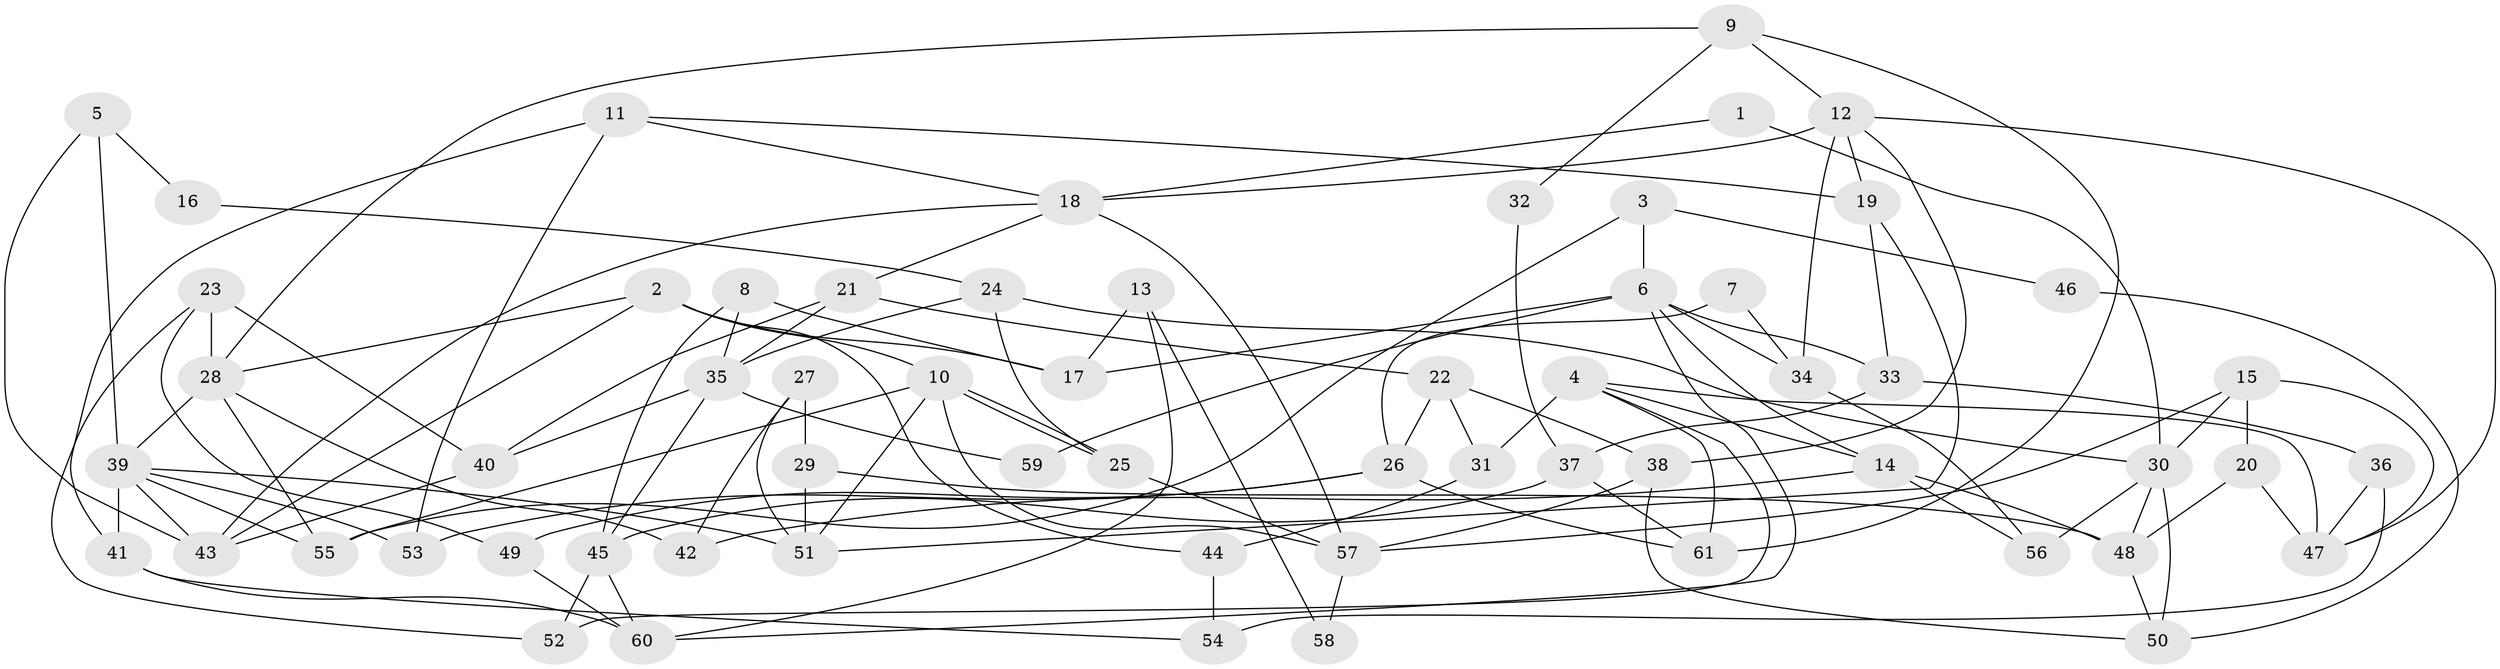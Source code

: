 // coarse degree distribution, {10: 0.05263157894736842, 6: 0.15789473684210525, 9: 0.10526315789473684, 7: 0.15789473684210525, 5: 0.15789473684210525, 8: 0.10526315789473684, 3: 0.10526315789473684, 2: 0.05263157894736842, 4: 0.10526315789473684}
// Generated by graph-tools (version 1.1) at 2025/51/03/04/25 22:51:13]
// undirected, 61 vertices, 122 edges
graph export_dot {
  node [color=gray90,style=filled];
  1;
  2;
  3;
  4;
  5;
  6;
  7;
  8;
  9;
  10;
  11;
  12;
  13;
  14;
  15;
  16;
  17;
  18;
  19;
  20;
  21;
  22;
  23;
  24;
  25;
  26;
  27;
  28;
  29;
  30;
  31;
  32;
  33;
  34;
  35;
  36;
  37;
  38;
  39;
  40;
  41;
  42;
  43;
  44;
  45;
  46;
  47;
  48;
  49;
  50;
  51;
  52;
  53;
  54;
  55;
  56;
  57;
  58;
  59;
  60;
  61;
  1 -- 30;
  1 -- 18;
  2 -- 10;
  2 -- 28;
  2 -- 17;
  2 -- 43;
  2 -- 44;
  3 -- 6;
  3 -- 55;
  3 -- 46;
  4 -- 14;
  4 -- 61;
  4 -- 31;
  4 -- 47;
  4 -- 52;
  5 -- 39;
  5 -- 43;
  5 -- 16;
  6 -- 14;
  6 -- 33;
  6 -- 17;
  6 -- 34;
  6 -- 59;
  6 -- 60;
  7 -- 26;
  7 -- 34;
  8 -- 35;
  8 -- 17;
  8 -- 45;
  9 -- 28;
  9 -- 12;
  9 -- 32;
  9 -- 61;
  10 -- 51;
  10 -- 25;
  10 -- 25;
  10 -- 55;
  10 -- 57;
  11 -- 53;
  11 -- 18;
  11 -- 19;
  11 -- 41;
  12 -- 47;
  12 -- 19;
  12 -- 18;
  12 -- 34;
  12 -- 38;
  13 -- 17;
  13 -- 60;
  13 -- 58;
  14 -- 48;
  14 -- 56;
  14 -- 42;
  15 -- 57;
  15 -- 30;
  15 -- 20;
  15 -- 47;
  16 -- 24;
  18 -- 43;
  18 -- 21;
  18 -- 57;
  19 -- 51;
  19 -- 33;
  20 -- 47;
  20 -- 48;
  21 -- 35;
  21 -- 22;
  21 -- 40;
  22 -- 38;
  22 -- 26;
  22 -- 31;
  23 -- 52;
  23 -- 40;
  23 -- 28;
  23 -- 49;
  24 -- 25;
  24 -- 35;
  24 -- 30;
  25 -- 57;
  26 -- 49;
  26 -- 53;
  26 -- 61;
  27 -- 29;
  27 -- 42;
  27 -- 51;
  28 -- 39;
  28 -- 42;
  28 -- 55;
  29 -- 48;
  29 -- 51;
  30 -- 50;
  30 -- 48;
  30 -- 56;
  31 -- 44;
  32 -- 37;
  33 -- 37;
  33 -- 36;
  34 -- 56;
  35 -- 40;
  35 -- 45;
  35 -- 59;
  36 -- 47;
  36 -- 54;
  37 -- 45;
  37 -- 61;
  38 -- 57;
  38 -- 50;
  39 -- 55;
  39 -- 41;
  39 -- 43;
  39 -- 51;
  39 -- 53;
  40 -- 43;
  41 -- 54;
  41 -- 60;
  44 -- 54;
  45 -- 60;
  45 -- 52;
  46 -- 50;
  48 -- 50;
  49 -- 60;
  57 -- 58;
}
